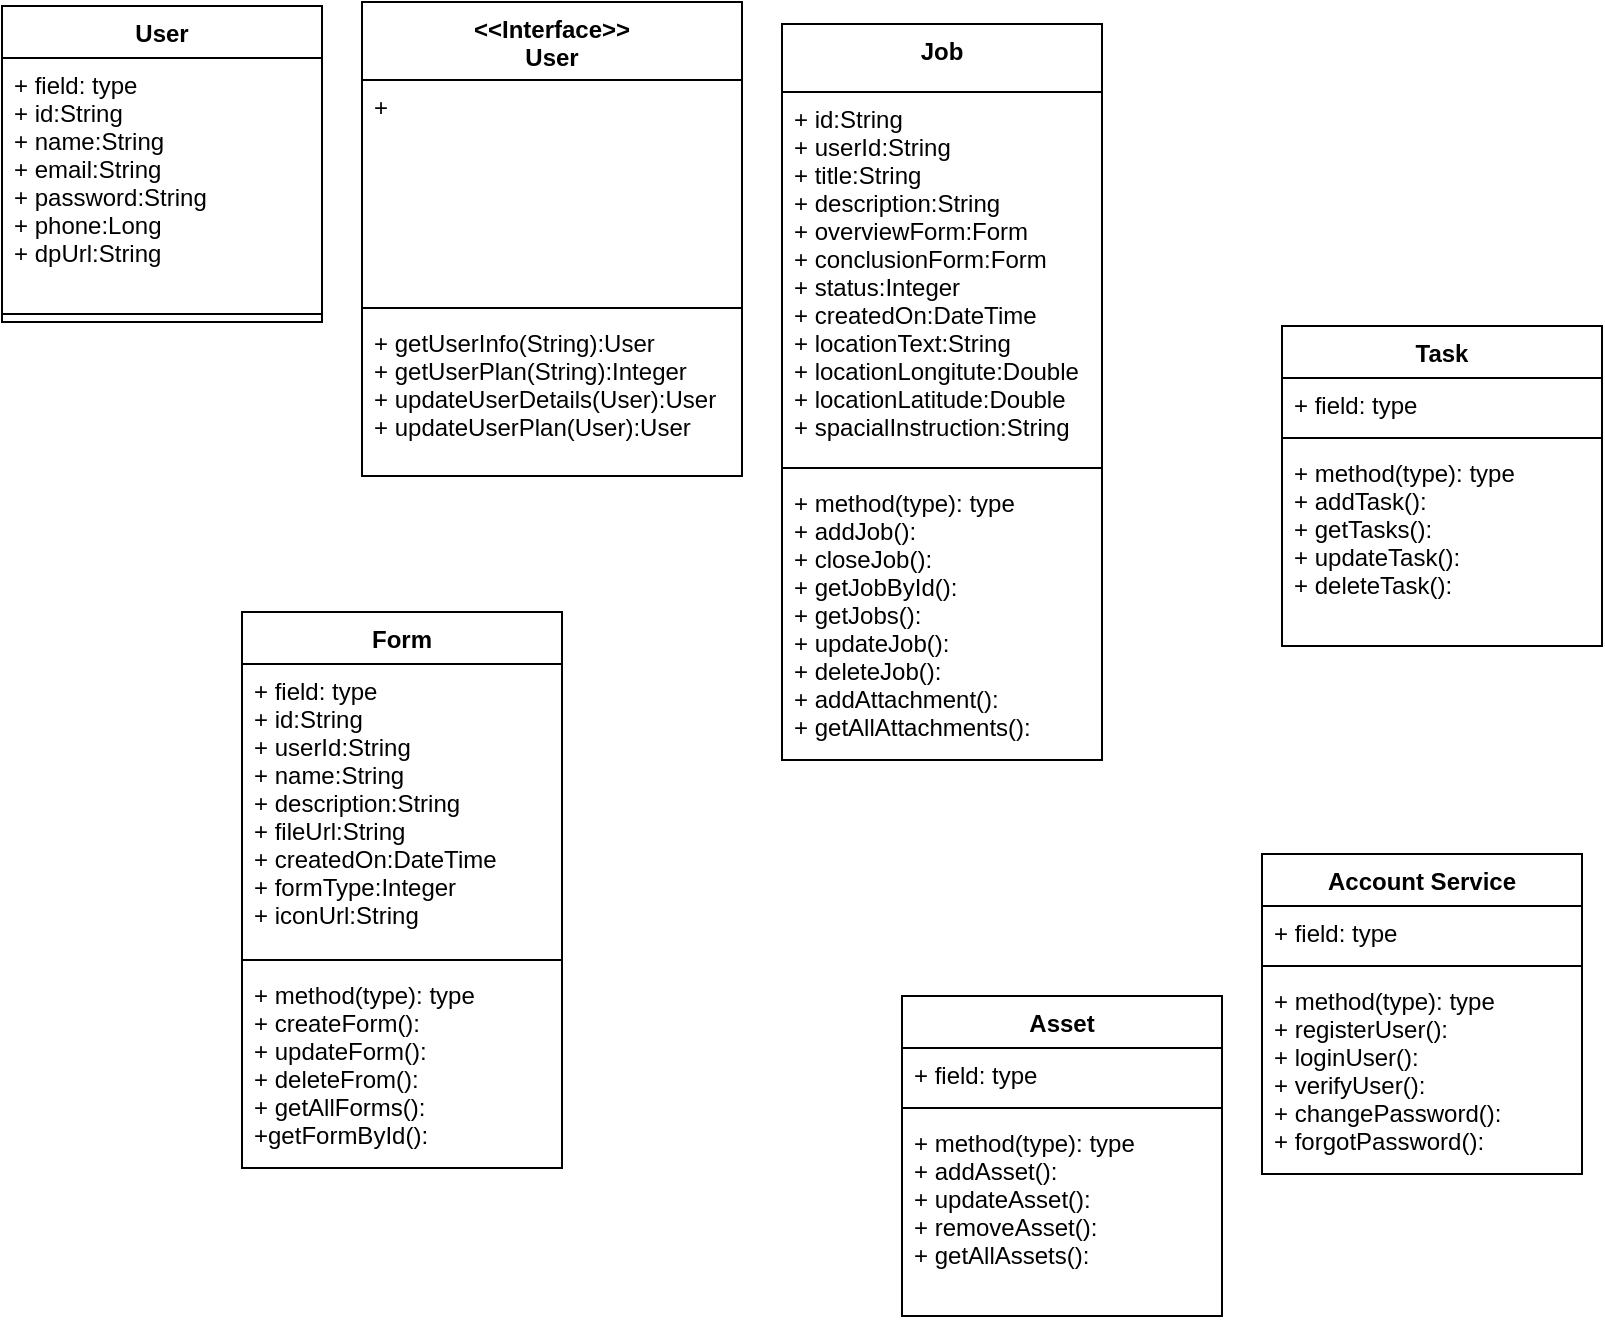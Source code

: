 <mxfile version="10.5.3" type="device"><diagram id="mnnEkE88qy73djeeNOPt" name="Page-1"><mxGraphModel dx="840" dy="435" grid="1" gridSize="10" guides="1" tooltips="1" connect="1" arrows="1" fold="1" page="1" pageScale="1" pageWidth="850" pageHeight="1100" math="0" shadow="0"><root><mxCell id="0"/><mxCell id="1" parent="0"/><mxCell id="F8rUkwKjjUU8vGsWjq_N-1" value="User" style="swimlane;fontStyle=1;align=center;verticalAlign=top;childLayout=stackLayout;horizontal=1;startSize=26;horizontalStack=0;resizeParent=1;resizeParentMax=0;resizeLast=0;collapsible=1;marginBottom=0;" vertex="1" parent="1"><mxGeometry x="10" y="36" width="160" height="158" as="geometry"/></mxCell><mxCell id="F8rUkwKjjUU8vGsWjq_N-2" value="+ field: type&#10;+ id:String&#10;+ name:String&#10;+ email:String&#10;+ password:String&#10;+ phone:Long&#10;+ dpUrl:String&#10;&#10;" style="text;strokeColor=none;fillColor=none;align=left;verticalAlign=top;spacingLeft=4;spacingRight=4;overflow=hidden;rotatable=0;points=[[0,0.5],[1,0.5]];portConstraint=eastwest;" vertex="1" parent="F8rUkwKjjUU8vGsWjq_N-1"><mxGeometry y="26" width="160" height="124" as="geometry"/></mxCell><mxCell id="F8rUkwKjjUU8vGsWjq_N-3" value="" style="line;strokeWidth=1;fillColor=none;align=left;verticalAlign=middle;spacingTop=-1;spacingLeft=3;spacingRight=3;rotatable=0;labelPosition=right;points=[];portConstraint=eastwest;" vertex="1" parent="F8rUkwKjjUU8vGsWjq_N-1"><mxGeometry y="150" width="160" height="8" as="geometry"/></mxCell><mxCell id="F8rUkwKjjUU8vGsWjq_N-5" value="Job" style="swimlane;fontStyle=1;align=center;verticalAlign=top;childLayout=stackLayout;horizontal=1;startSize=34;horizontalStack=0;resizeParent=1;resizeParentMax=0;resizeLast=0;collapsible=1;marginBottom=0;" vertex="1" parent="1"><mxGeometry x="400" y="45" width="160" height="368" as="geometry"/></mxCell><mxCell id="F8rUkwKjjUU8vGsWjq_N-6" value="+ id:String&#10;+ userId:String&#10;+ title:String&#10;+ description:String&#10;+ overviewForm:Form&#10;+ conclusionForm:Form&#10;+ status:Integer&#10;+ createdOn:DateTime&#10;+ locationText:String&#10;+ locationLongitute:Double&#10;+ locationLatitude:Double&#10;+ spacialInstruction:String&#10;" style="text;strokeColor=none;fillColor=none;align=left;verticalAlign=top;spacingLeft=4;spacingRight=4;overflow=hidden;rotatable=0;points=[[0,0.5],[1,0.5]];portConstraint=eastwest;" vertex="1" parent="F8rUkwKjjUU8vGsWjq_N-5"><mxGeometry y="34" width="160" height="184" as="geometry"/></mxCell><mxCell id="F8rUkwKjjUU8vGsWjq_N-7" value="" style="line;strokeWidth=1;fillColor=none;align=left;verticalAlign=middle;spacingTop=-1;spacingLeft=3;spacingRight=3;rotatable=0;labelPosition=right;points=[];portConstraint=eastwest;" vertex="1" parent="F8rUkwKjjUU8vGsWjq_N-5"><mxGeometry y="218" width="160" height="8" as="geometry"/></mxCell><mxCell id="F8rUkwKjjUU8vGsWjq_N-8" value="+ method(type): type&#10;+ addJob():&#10;+ closeJob():&#10;+ getJobById():&#10;+ getJobs():&#10;+ updateJob():&#10;+ deleteJob():&#10;+ addAttachment():&#10;+ getAllAttachments():&#10;&#10;&#10;&#10;&#10;" style="text;strokeColor=none;fillColor=none;align=left;verticalAlign=top;spacingLeft=4;spacingRight=4;overflow=hidden;rotatable=0;points=[[0,0.5],[1,0.5]];portConstraint=eastwest;" vertex="1" parent="F8rUkwKjjUU8vGsWjq_N-5"><mxGeometry y="226" width="160" height="142" as="geometry"/></mxCell><mxCell id="F8rUkwKjjUU8vGsWjq_N-9" value="Asset" style="swimlane;fontStyle=1;align=center;verticalAlign=top;childLayout=stackLayout;horizontal=1;startSize=26;horizontalStack=0;resizeParent=1;resizeParentMax=0;resizeLast=0;collapsible=1;marginBottom=0;" vertex="1" parent="1"><mxGeometry x="460" y="531" width="160" height="160" as="geometry"/></mxCell><mxCell id="F8rUkwKjjUU8vGsWjq_N-10" value="+ field: type" style="text;strokeColor=none;fillColor=none;align=left;verticalAlign=top;spacingLeft=4;spacingRight=4;overflow=hidden;rotatable=0;points=[[0,0.5],[1,0.5]];portConstraint=eastwest;" vertex="1" parent="F8rUkwKjjUU8vGsWjq_N-9"><mxGeometry y="26" width="160" height="26" as="geometry"/></mxCell><mxCell id="F8rUkwKjjUU8vGsWjq_N-11" value="" style="line;strokeWidth=1;fillColor=none;align=left;verticalAlign=middle;spacingTop=-1;spacingLeft=3;spacingRight=3;rotatable=0;labelPosition=right;points=[];portConstraint=eastwest;" vertex="1" parent="F8rUkwKjjUU8vGsWjq_N-9"><mxGeometry y="52" width="160" height="8" as="geometry"/></mxCell><mxCell id="F8rUkwKjjUU8vGsWjq_N-12" value="+ method(type): type&#10;+ addAsset():&#10;+ updateAsset():&#10;+ removeAsset():&#10;+ getAllAssets():&#10;&#10;" style="text;strokeColor=none;fillColor=none;align=left;verticalAlign=top;spacingLeft=4;spacingRight=4;overflow=hidden;rotatable=0;points=[[0,0.5],[1,0.5]];portConstraint=eastwest;" vertex="1" parent="F8rUkwKjjUU8vGsWjq_N-9"><mxGeometry y="60" width="160" height="100" as="geometry"/></mxCell><mxCell id="F8rUkwKjjUU8vGsWjq_N-13" value="Form" style="swimlane;fontStyle=1;align=center;verticalAlign=top;childLayout=stackLayout;horizontal=1;startSize=26;horizontalStack=0;resizeParent=1;resizeParentMax=0;resizeLast=0;collapsible=1;marginBottom=0;" vertex="1" parent="1"><mxGeometry x="130" y="339" width="160" height="278" as="geometry"/></mxCell><mxCell id="F8rUkwKjjUU8vGsWjq_N-14" value="+ field: type&#10;+ id:String&#10;+ userId:String&#10;+ name:String&#10;+ description:String&#10;+ fileUrl:String&#10;+ createdOn:DateTime&#10;+ formType:Integer&#10;+ iconUrl:String&#10;&#10;" style="text;strokeColor=none;fillColor=none;align=left;verticalAlign=top;spacingLeft=4;spacingRight=4;overflow=hidden;rotatable=0;points=[[0,0.5],[1,0.5]];portConstraint=eastwest;" vertex="1" parent="F8rUkwKjjUU8vGsWjq_N-13"><mxGeometry y="26" width="160" height="144" as="geometry"/></mxCell><mxCell id="F8rUkwKjjUU8vGsWjq_N-15" value="" style="line;strokeWidth=1;fillColor=none;align=left;verticalAlign=middle;spacingTop=-1;spacingLeft=3;spacingRight=3;rotatable=0;labelPosition=right;points=[];portConstraint=eastwest;" vertex="1" parent="F8rUkwKjjUU8vGsWjq_N-13"><mxGeometry y="170" width="160" height="8" as="geometry"/></mxCell><mxCell id="F8rUkwKjjUU8vGsWjq_N-16" value="+ method(type): type&#10;+ createForm():&#10;+ updateForm():&#10;+ deleteFrom():&#10;+ getAllForms():&#10;+getFormById():&#10;" style="text;strokeColor=none;fillColor=none;align=left;verticalAlign=top;spacingLeft=4;spacingRight=4;overflow=hidden;rotatable=0;points=[[0,0.5],[1,0.5]];portConstraint=eastwest;" vertex="1" parent="F8rUkwKjjUU8vGsWjq_N-13"><mxGeometry y="178" width="160" height="100" as="geometry"/></mxCell><mxCell id="F8rUkwKjjUU8vGsWjq_N-17" value="Task" style="swimlane;fontStyle=1;align=center;verticalAlign=top;childLayout=stackLayout;horizontal=1;startSize=26;horizontalStack=0;resizeParent=1;resizeParentMax=0;resizeLast=0;collapsible=1;marginBottom=0;" vertex="1" parent="1"><mxGeometry x="650" y="196" width="160" height="160" as="geometry"/></mxCell><mxCell id="F8rUkwKjjUU8vGsWjq_N-18" value="+ field: type" style="text;strokeColor=none;fillColor=none;align=left;verticalAlign=top;spacingLeft=4;spacingRight=4;overflow=hidden;rotatable=0;points=[[0,0.5],[1,0.5]];portConstraint=eastwest;" vertex="1" parent="F8rUkwKjjUU8vGsWjq_N-17"><mxGeometry y="26" width="160" height="26" as="geometry"/></mxCell><mxCell id="F8rUkwKjjUU8vGsWjq_N-19" value="" style="line;strokeWidth=1;fillColor=none;align=left;verticalAlign=middle;spacingTop=-1;spacingLeft=3;spacingRight=3;rotatable=0;labelPosition=right;points=[];portConstraint=eastwest;" vertex="1" parent="F8rUkwKjjUU8vGsWjq_N-17"><mxGeometry y="52" width="160" height="8" as="geometry"/></mxCell><mxCell id="F8rUkwKjjUU8vGsWjq_N-20" value="+ method(type): type&#10;+ addTask():&#10;+ getTasks():&#10;+ updateTask():&#10;+ deleteTask():&#10;&#10;&#10;" style="text;strokeColor=none;fillColor=none;align=left;verticalAlign=top;spacingLeft=4;spacingRight=4;overflow=hidden;rotatable=0;points=[[0,0.5],[1,0.5]];portConstraint=eastwest;" vertex="1" parent="F8rUkwKjjUU8vGsWjq_N-17"><mxGeometry y="60" width="160" height="100" as="geometry"/></mxCell><mxCell id="F8rUkwKjjUU8vGsWjq_N-21" value="Account Service" style="swimlane;fontStyle=1;align=center;verticalAlign=top;childLayout=stackLayout;horizontal=1;startSize=26;horizontalStack=0;resizeParent=1;resizeParentMax=0;resizeLast=0;collapsible=1;marginBottom=0;" vertex="1" parent="1"><mxGeometry x="640" y="460" width="160" height="160" as="geometry"/></mxCell><mxCell id="F8rUkwKjjUU8vGsWjq_N-22" value="+ field: type" style="text;strokeColor=none;fillColor=none;align=left;verticalAlign=top;spacingLeft=4;spacingRight=4;overflow=hidden;rotatable=0;points=[[0,0.5],[1,0.5]];portConstraint=eastwest;" vertex="1" parent="F8rUkwKjjUU8vGsWjq_N-21"><mxGeometry y="26" width="160" height="26" as="geometry"/></mxCell><mxCell id="F8rUkwKjjUU8vGsWjq_N-23" value="" style="line;strokeWidth=1;fillColor=none;align=left;verticalAlign=middle;spacingTop=-1;spacingLeft=3;spacingRight=3;rotatable=0;labelPosition=right;points=[];portConstraint=eastwest;" vertex="1" parent="F8rUkwKjjUU8vGsWjq_N-21"><mxGeometry y="52" width="160" height="8" as="geometry"/></mxCell><mxCell id="F8rUkwKjjUU8vGsWjq_N-24" value="+ method(type): type&#10;+ registerUser():&#10;+ loginUser():&#10;+ verifyUser():&#10;+ changePassword():&#10;+ forgotPassword():&#10;" style="text;strokeColor=none;fillColor=none;align=left;verticalAlign=top;spacingLeft=4;spacingRight=4;overflow=hidden;rotatable=0;points=[[0,0.5],[1,0.5]];portConstraint=eastwest;" vertex="1" parent="F8rUkwKjjUU8vGsWjq_N-21"><mxGeometry y="60" width="160" height="100" as="geometry"/></mxCell><mxCell id="F8rUkwKjjUU8vGsWjq_N-25" value="&lt;&lt;Interface&gt;&gt;&#10;User&#10;&#10;&#10;" style="swimlane;fontStyle=1;align=center;verticalAlign=top;childLayout=stackLayout;horizontal=1;startSize=39;horizontalStack=0;resizeParent=1;resizeParentMax=0;resizeLast=0;collapsible=1;marginBottom=0;" vertex="1" parent="1"><mxGeometry x="190" y="34" width="190" height="237" as="geometry"/></mxCell><mxCell id="F8rUkwKjjUU8vGsWjq_N-26" value="+  " style="text;strokeColor=none;fillColor=none;align=left;verticalAlign=top;spacingLeft=4;spacingRight=4;overflow=hidden;rotatable=0;points=[[0,0.5],[1,0.5]];portConstraint=eastwest;" vertex="1" parent="F8rUkwKjjUU8vGsWjq_N-25"><mxGeometry y="39" width="190" height="110" as="geometry"/></mxCell><mxCell id="F8rUkwKjjUU8vGsWjq_N-27" value="" style="line;strokeWidth=1;fillColor=none;align=left;verticalAlign=middle;spacingTop=-1;spacingLeft=3;spacingRight=3;rotatable=0;labelPosition=right;points=[];portConstraint=eastwest;" vertex="1" parent="F8rUkwKjjUU8vGsWjq_N-25"><mxGeometry y="149" width="190" height="8" as="geometry"/></mxCell><mxCell id="F8rUkwKjjUU8vGsWjq_N-28" value="+ getUserInfo(String):User&#10;+ getUserPlan(String):Integer&#10;+ updateUserDetails(User):User&#10;+ updateUserPlan(User):User&#10;&#10;" style="text;strokeColor=none;fillColor=none;align=left;verticalAlign=top;spacingLeft=4;spacingRight=4;overflow=hidden;rotatable=0;points=[[0,0.5],[1,0.5]];portConstraint=eastwest;" vertex="1" parent="F8rUkwKjjUU8vGsWjq_N-25"><mxGeometry y="157" width="190" height="80" as="geometry"/></mxCell></root></mxGraphModel></diagram></mxfile>